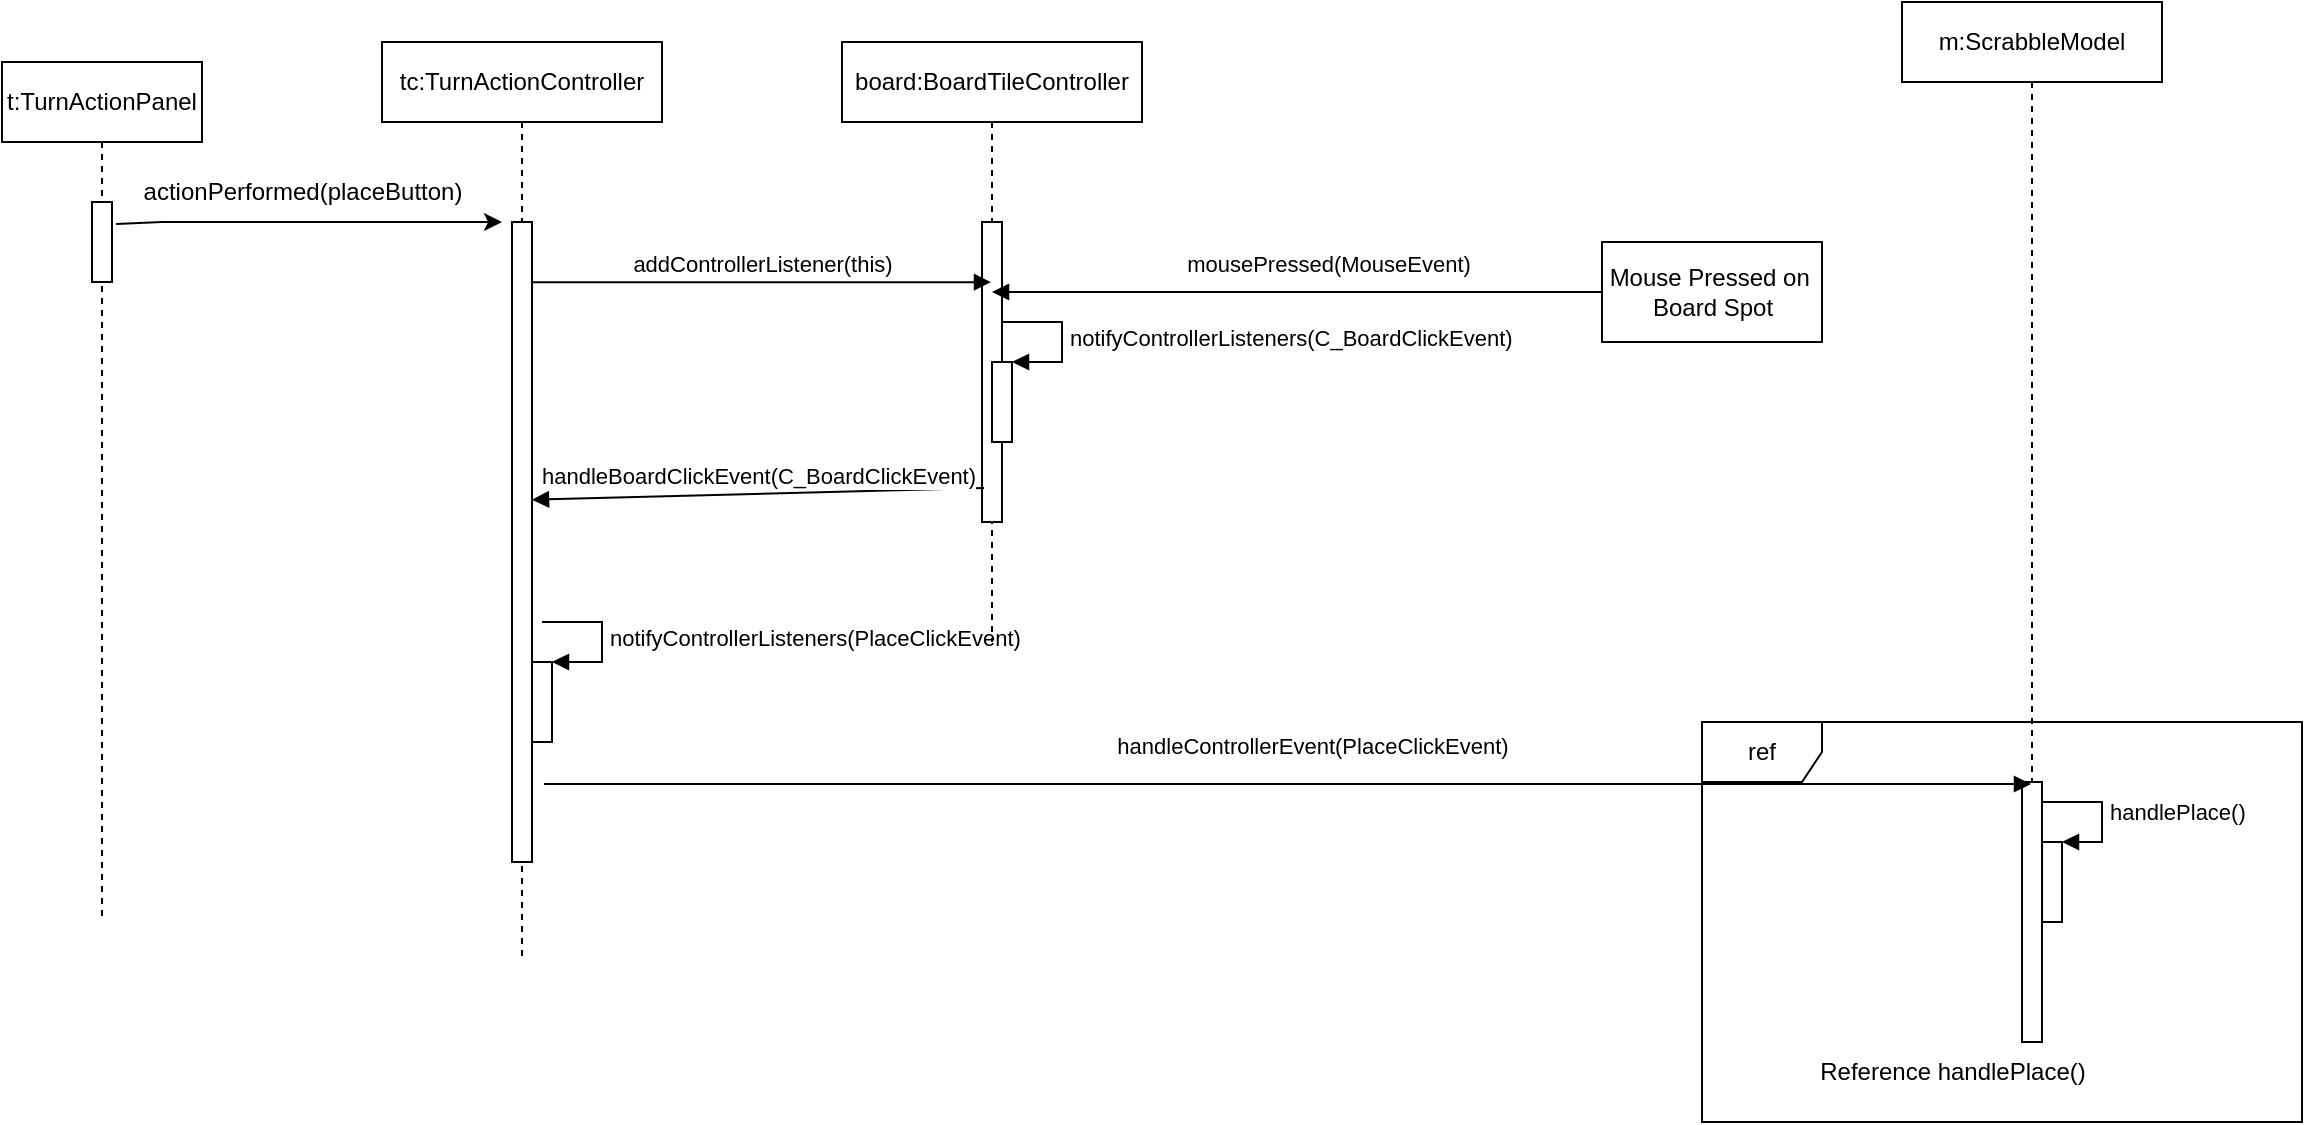 <mxfile version="15.5.4" type="embed"><diagram id="LaYlkRAeTV3X1AM5GPvR" name="Page-1"><mxGraphModel dx="792" dy="587" grid="1" gridSize="10" guides="1" tooltips="1" connect="1" arrows="1" fold="1" page="1" pageScale="1" pageWidth="850" pageHeight="1100" math="0" shadow="0"><root><mxCell id="0"/><mxCell id="1" parent="0"/><mxCell id="14" value="ref" style="shape=umlFrame;whiteSpace=wrap;html=1;" parent="1" vertex="1"><mxGeometry x="900" y="520" width="300" height="200" as="geometry"/></mxCell><mxCell id="2" value="t:TurnActionPanel" style="shape=umlLifeline;perimeter=lifelinePerimeter;whiteSpace=wrap;html=1;container=1;collapsible=0;recursiveResize=0;outlineConnect=0;" parent="1" vertex="1"><mxGeometry x="50" y="190" width="100" height="430" as="geometry"/></mxCell><mxCell id="3" value="" style="html=1;points=[];perimeter=orthogonalPerimeter;" parent="2" vertex="1"><mxGeometry x="45" y="70" width="10" height="40" as="geometry"/></mxCell><mxCell id="4" value="" style="endArrow=classic;html=1;rounded=0;exitX=1.2;exitY=0.275;exitDx=0;exitDy=0;exitPerimeter=0;" parent="2" source="3" edge="1"><mxGeometry width="50" height="50" relative="1" as="geometry"><mxPoint x="70" y="80" as="sourcePoint"/><mxPoint x="250" y="80" as="targetPoint"/><Array as="points"><mxPoint x="80" y="80"/></Array></mxGeometry></mxCell><mxCell id="5" value="actionPerformed(placeButton)" style="text;html=1;align=center;verticalAlign=middle;resizable=0;points=[];autosize=1;strokeColor=none;fillColor=none;" parent="1" vertex="1"><mxGeometry x="105" y="240" width="190" height="30" as="geometry"/></mxCell><mxCell id="6" value="tc:TurnActionController" style="shape=umlLifeline;perimeter=lifelinePerimeter;whiteSpace=wrap;html=1;container=1;collapsible=0;recursiveResize=0;outlineConnect=0;" parent="1" vertex="1"><mxGeometry x="240" y="180" width="140" height="460" as="geometry"/></mxCell><mxCell id="7" value="" style="html=1;points=[];perimeter=orthogonalPerimeter;" parent="6" vertex="1"><mxGeometry x="65" y="90" width="10" height="320" as="geometry"/></mxCell><mxCell id="8" value="" style="html=1;points=[];perimeter=orthogonalPerimeter;" parent="6" vertex="1"><mxGeometry x="75" y="310" width="10" height="40" as="geometry"/></mxCell><mxCell id="9" value="notifyControllerListeners(PlaceClickEvent)" style="edgeStyle=orthogonalEdgeStyle;html=1;align=left;spacingLeft=2;endArrow=block;rounded=0;entryX=1;entryY=0;" parent="6" target="8" edge="1"><mxGeometry relative="1" as="geometry"><mxPoint x="80" y="290" as="sourcePoint"/><Array as="points"><mxPoint x="110" y="290"/></Array></mxGeometry></mxCell><mxCell id="10" value="m:ScrabbleModel" style="shape=umlLifeline;perimeter=lifelinePerimeter;whiteSpace=wrap;html=1;container=1;collapsible=0;recursiveResize=0;outlineConnect=0;" parent="1" vertex="1"><mxGeometry x="1000" y="160" width="130" height="490" as="geometry"/></mxCell><mxCell id="11" value="" style="html=1;points=[];perimeter=orthogonalPerimeter;" parent="10" vertex="1"><mxGeometry x="60" y="390" width="10" height="130" as="geometry"/></mxCell><mxCell id="13" value="handlePlace()" style="edgeStyle=orthogonalEdgeStyle;html=1;align=left;spacingLeft=2;endArrow=block;rounded=0;entryX=1;entryY=0;" parent="10" target="12" edge="1"><mxGeometry relative="1" as="geometry"><mxPoint x="70.0" y="400" as="sourcePoint"/><Array as="points"><mxPoint x="100.0" y="400"/></Array></mxGeometry></mxCell><mxCell id="12" value="" style="html=1;points=[];perimeter=orthogonalPerimeter;" parent="10" vertex="1"><mxGeometry x="70.03" y="420" width="9.97" height="40" as="geometry"/></mxCell><mxCell id="15" value="Reference handlePlace()" style="text;html=1;align=center;verticalAlign=middle;resizable=0;points=[];autosize=1;strokeColor=none;fillColor=none;" parent="1" vertex="1"><mxGeometry x="945" y="680" width="160" height="30" as="geometry"/></mxCell><mxCell id="16" value="handleControllerEvent(PlaceClickEvent)" style="html=1;verticalAlign=bottom;endArrow=block;rounded=0;exitX=1.6;exitY=0.878;exitDx=0;exitDy=0;exitPerimeter=0;" parent="1" source="7" target="10" edge="1"><mxGeometry x="0.031" y="10" width="80" relative="1" as="geometry"><mxPoint x="350" y="380" as="sourcePoint"/><mxPoint x="395" y="380" as="targetPoint"/><mxPoint as="offset"/><Array as="points"><mxPoint x="760" y="551"/></Array></mxGeometry></mxCell><mxCell id="17" value="board:BoardTileController" style="shape=umlLifeline;perimeter=lifelinePerimeter;whiteSpace=wrap;html=1;container=1;collapsible=0;recursiveResize=0;outlineConnect=0;" parent="1" vertex="1"><mxGeometry x="470" y="180" width="150" height="300" as="geometry"/></mxCell><mxCell id="18" value="" style="html=1;points=[];perimeter=orthogonalPerimeter;" parent="17" vertex="1"><mxGeometry x="70" y="90" width="10" height="150" as="geometry"/></mxCell><mxCell id="19" value="" style="html=1;points=[];perimeter=orthogonalPerimeter;" parent="17" vertex="1"><mxGeometry x="75" y="160" width="10" height="40" as="geometry"/></mxCell><mxCell id="20" value="notifyControllerListeners(C_BoardClickEvent)" style="edgeStyle=orthogonalEdgeStyle;html=1;align=left;spacingLeft=2;endArrow=block;rounded=0;entryX=1;entryY=0;" parent="17" target="19" edge="1"><mxGeometry relative="1" as="geometry"><mxPoint x="80" y="140" as="sourcePoint"/><Array as="points"><mxPoint x="110" y="140"/></Array></mxGeometry></mxCell><mxCell id="21" value="addControllerListener(this)" style="html=1;verticalAlign=bottom;endArrow=block;rounded=0;exitX=1;exitY=0.094;exitDx=0;exitDy=0;exitPerimeter=0;" parent="1" source="7" target="17" edge="1"><mxGeometry width="80" relative="1" as="geometry"><mxPoint x="320" y="310" as="sourcePoint"/><mxPoint x="440" y="340" as="targetPoint"/></mxGeometry></mxCell><mxCell id="22" value="Mouse Pressed on&amp;nbsp;&lt;br&gt;Board Spot" style="html=1;" parent="1" vertex="1"><mxGeometry x="850" y="280" width="110" height="50" as="geometry"/></mxCell><mxCell id="23" value="mousePressed(MouseEvent)" style="html=1;verticalAlign=bottom;endArrow=block;rounded=0;exitX=0;exitY=0.5;exitDx=0;exitDy=0;" parent="1" source="22" target="17" edge="1"><mxGeometry x="-0.1" y="-5" width="80" relative="1" as="geometry"><mxPoint x="670" y="314.5" as="sourcePoint"/><mxPoint x="620" y="314.5" as="targetPoint"/><mxPoint as="offset"/></mxGeometry></mxCell><mxCell id="24" value="handleBoardClickEvent(C_BoardClickEvent)" style="html=1;verticalAlign=bottom;endArrow=block;rounded=0;entryX=1;entryY=0.434;entryDx=0;entryDy=0;entryPerimeter=0;exitX=0.1;exitY=0.887;exitDx=0;exitDy=0;exitPerimeter=0;" parent="1" source="18" target="7" edge="1"><mxGeometry width="80" relative="1" as="geometry"><mxPoint x="380" y="400" as="sourcePoint"/><mxPoint x="460" y="400" as="targetPoint"/></mxGeometry></mxCell></root></mxGraphModel></diagram></mxfile>